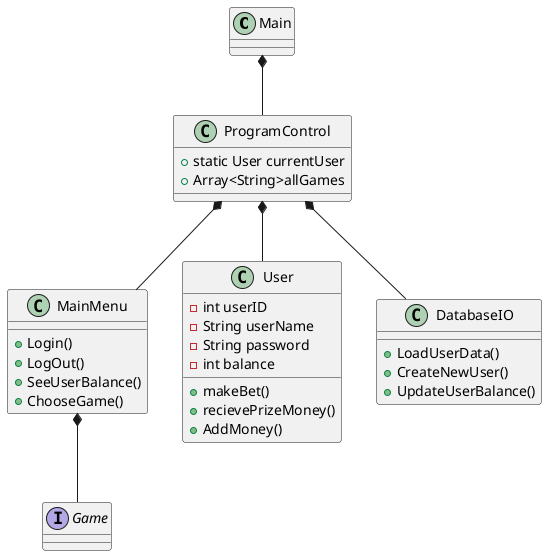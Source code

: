 @startuml

Main *-- ProgramControl
ProgramControl *-- MainMenu
ProgramControl *-- User
MainMenu *-- Game
ProgramControl *-- DatabaseIO


class Main
class User{

- int userID
- String userName
- String password
- int balance

+ makeBet()
+ recievePrizeMoney()
+ AddMoney()

}
class MainMenu{

+ Login()
+ LogOut()
+ SeeUserBalance()
+ ChooseGame()

}
class ProgramControl{

+ static User currentUser
+ Array<String>allGames


}
interface Game

class DatabaseIO{

+ LoadUserData()
+ CreateNewUser()
+ UpdateUserBalance()

}


@enduml